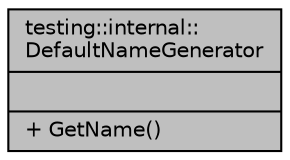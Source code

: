 digraph "testing::internal::DefaultNameGenerator"
{
 // LATEX_PDF_SIZE
  bgcolor="transparent";
  edge [fontname="Helvetica",fontsize="10",labelfontname="Helvetica",labelfontsize="10"];
  node [fontname="Helvetica",fontsize="10",shape=record];
  Node1 [label="{testing::internal::\lDefaultNameGenerator\n||+ GetName()\l}",height=0.2,width=0.4,color="black", fillcolor="grey75", style="filled", fontcolor="black",tooltip=" "];
}
